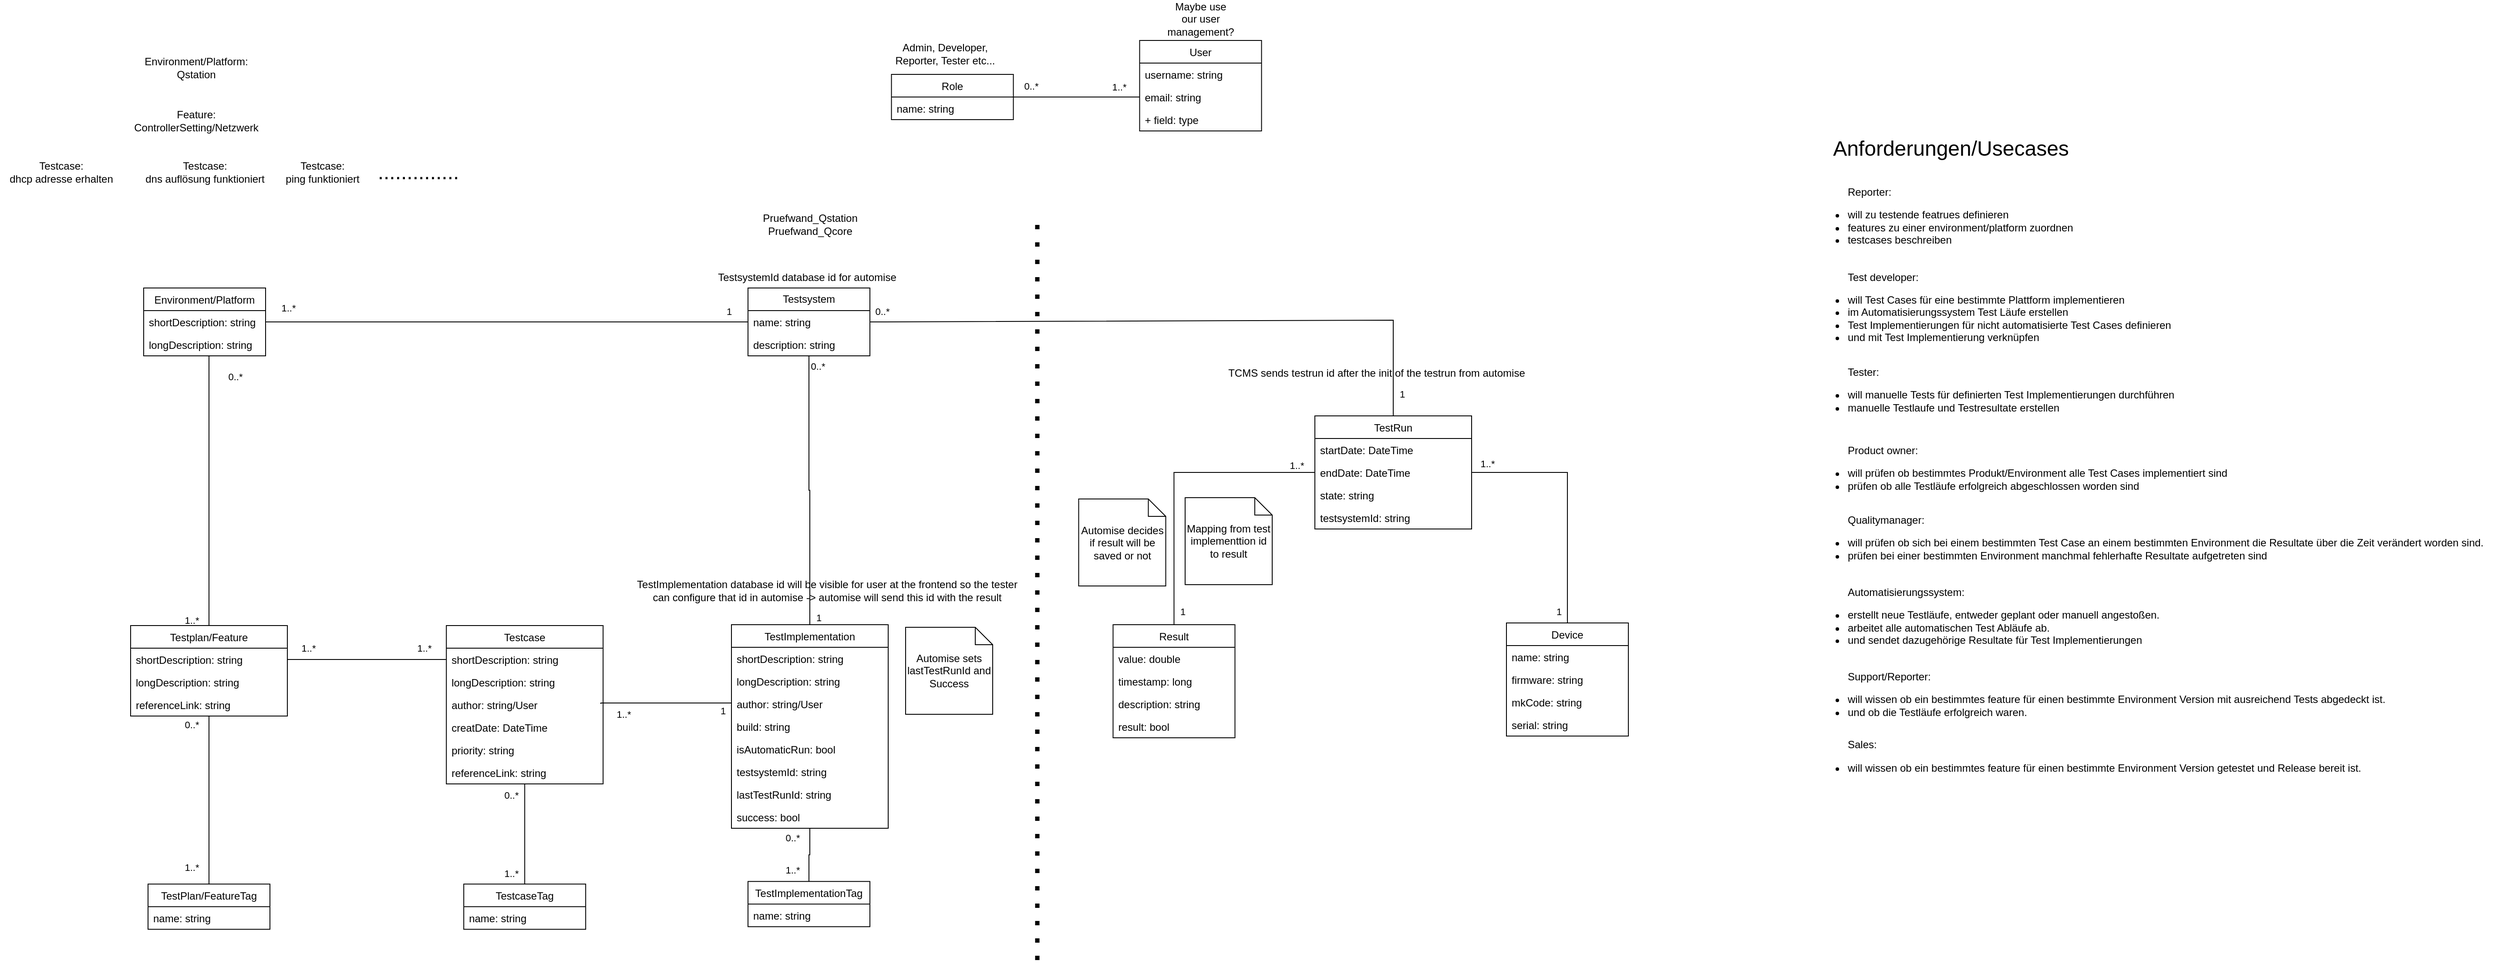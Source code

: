 <mxfile version="21.2.1" type="device">
  <diagram name="Page-1" id="80xlIoIL_Tgqml4ueEH9">
    <mxGraphModel dx="2993" dy="2357" grid="1" gridSize="10" guides="1" tooltips="1" connect="1" arrows="1" fold="1" page="1" pageScale="1" pageWidth="827" pageHeight="1169" math="0" shadow="0">
      <root>
        <mxCell id="0" />
        <mxCell id="1" parent="0" />
        <mxCell id="7zhEitKWnOMPBY1awrK7-49" style="edgeStyle=orthogonalEdgeStyle;rounded=0;orthogonalLoop=1;jettySize=auto;html=1;entryX=0.5;entryY=0;entryDx=0;entryDy=0;endArrow=none;endFill=0;" parent="1" source="hktTCCk2dDebHr9fmQuZ-1" target="hktTCCk2dDebHr9fmQuZ-5" edge="1">
          <mxGeometry relative="1" as="geometry">
            <Array as="points">
              <mxPoint x="70" y="240" />
            </Array>
          </mxGeometry>
        </mxCell>
        <mxCell id="7zhEitKWnOMPBY1awrK7-50" value="1..*" style="edgeLabel;html=1;align=center;verticalAlign=middle;resizable=0;points=[];" parent="7zhEitKWnOMPBY1awrK7-49" vertex="1" connectable="0">
          <mxGeometry x="0.731" y="-1" relative="1" as="geometry">
            <mxPoint x="-19" y="35" as="offset" />
          </mxGeometry>
        </mxCell>
        <mxCell id="7zhEitKWnOMPBY1awrK7-51" value="0..*" style="edgeLabel;html=1;align=center;verticalAlign=middle;resizable=0;points=[];" parent="7zhEitKWnOMPBY1awrK7-49" vertex="1" connectable="0">
          <mxGeometry x="-0.769" relative="1" as="geometry">
            <mxPoint x="30" y="-12" as="offset" />
          </mxGeometry>
        </mxCell>
        <mxCell id="Ep67FyL13l04OU5eBn9L-26" style="edgeStyle=orthogonalEdgeStyle;rounded=0;orthogonalLoop=1;jettySize=auto;html=1;entryX=0;entryY=0.5;entryDx=0;entryDy=0;endArrow=none;endFill=0;" parent="1" source="hktTCCk2dDebHr9fmQuZ-1" target="Pm2yHPC7wLH_92ZBqZMf-32" edge="1">
          <mxGeometry relative="1" as="geometry">
            <Array as="points" />
            <mxPoint x="230" y="76" as="sourcePoint" />
          </mxGeometry>
        </mxCell>
        <mxCell id="Ep67FyL13l04OU5eBn9L-43" value="1..*" style="edgeLabel;html=1;align=center;verticalAlign=middle;resizable=0;points=[];" parent="Ep67FyL13l04OU5eBn9L-26" vertex="1" connectable="0">
          <mxGeometry x="-0.966" y="-1" relative="1" as="geometry">
            <mxPoint x="16" y="-17" as="offset" />
          </mxGeometry>
        </mxCell>
        <mxCell id="Ep67FyL13l04OU5eBn9L-44" value="1" style="edgeLabel;html=1;align=center;verticalAlign=middle;resizable=0;points=[];" parent="Ep67FyL13l04OU5eBn9L-26" vertex="1" connectable="0">
          <mxGeometry x="0.959" y="1" relative="1" as="geometry">
            <mxPoint x="-11" y="-11" as="offset" />
          </mxGeometry>
        </mxCell>
        <mxCell id="hktTCCk2dDebHr9fmQuZ-1" value="Environment/Platform" style="swimlane;fontStyle=0;childLayout=stackLayout;horizontal=1;startSize=26;fillColor=none;horizontalStack=0;resizeParent=1;resizeParentMax=0;resizeLast=0;collapsible=1;marginBottom=0;" parent="1" vertex="1">
          <mxGeometry x="-5" y="43" width="140" height="78" as="geometry" />
        </mxCell>
        <mxCell id="hktTCCk2dDebHr9fmQuZ-3" value="shortDescription: string" style="text;strokeColor=none;fillColor=none;align=left;verticalAlign=top;spacingLeft=4;spacingRight=4;overflow=hidden;rotatable=0;points=[[0,0.5],[1,0.5]];portConstraint=eastwest;" parent="hktTCCk2dDebHr9fmQuZ-1" vertex="1">
          <mxGeometry y="26" width="140" height="26" as="geometry" />
        </mxCell>
        <mxCell id="hktTCCk2dDebHr9fmQuZ-51" value="longDescription: string" style="text;strokeColor=none;fillColor=none;align=left;verticalAlign=top;spacingLeft=4;spacingRight=4;overflow=hidden;rotatable=0;points=[[0,0.5],[1,0.5]];portConstraint=eastwest;" parent="hktTCCk2dDebHr9fmQuZ-1" vertex="1">
          <mxGeometry y="52" width="140" height="26" as="geometry" />
        </mxCell>
        <mxCell id="7zhEitKWnOMPBY1awrK7-36" style="edgeStyle=orthogonalEdgeStyle;rounded=0;orthogonalLoop=1;jettySize=auto;html=1;entryX=0.5;entryY=0;entryDx=0;entryDy=0;endArrow=none;endFill=0;" parent="1" source="hktTCCk2dDebHr9fmQuZ-5" target="7zhEitKWnOMPBY1awrK7-45" edge="1">
          <mxGeometry relative="1" as="geometry">
            <mxPoint x="350" y="803" as="targetPoint" />
            <Array as="points">
              <mxPoint x="70" y="720" />
              <mxPoint x="70" y="720" />
            </Array>
          </mxGeometry>
        </mxCell>
        <mxCell id="7zhEitKWnOMPBY1awrK7-39" value="0..*" style="edgeLabel;html=1;align=center;verticalAlign=middle;resizable=0;points=[];" parent="7zhEitKWnOMPBY1awrK7-36" vertex="1" connectable="0">
          <mxGeometry x="-0.906" y="3" relative="1" as="geometry">
            <mxPoint x="-23" y="1" as="offset" />
          </mxGeometry>
        </mxCell>
        <mxCell id="7zhEitKWnOMPBY1awrK7-42" value="1..*" style="edgeLabel;html=1;align=center;verticalAlign=middle;resizable=0;points=[];" parent="7zhEitKWnOMPBY1awrK7-36" vertex="1" connectable="0">
          <mxGeometry x="0.892" y="-2" relative="1" as="geometry">
            <mxPoint x="-18" y="-9" as="offset" />
          </mxGeometry>
        </mxCell>
        <mxCell id="hktTCCk2dDebHr9fmQuZ-5" value="Testplan/Feature" style="swimlane;fontStyle=0;childLayout=stackLayout;horizontal=1;startSize=26;fillColor=none;horizontalStack=0;resizeParent=1;resizeParentMax=0;resizeLast=0;collapsible=1;marginBottom=0;" parent="1" vertex="1">
          <mxGeometry x="-20" y="431" width="180" height="104" as="geometry" />
        </mxCell>
        <mxCell id="hktTCCk2dDebHr9fmQuZ-7" value="shortDescription: string" style="text;strokeColor=none;fillColor=none;align=left;verticalAlign=top;spacingLeft=4;spacingRight=4;overflow=hidden;rotatable=0;points=[[0,0.5],[1,0.5]];portConstraint=eastwest;" parent="hktTCCk2dDebHr9fmQuZ-5" vertex="1">
          <mxGeometry y="26" width="180" height="26" as="geometry" />
        </mxCell>
        <mxCell id="hktTCCk2dDebHr9fmQuZ-8" value="longDescription: string" style="text;strokeColor=none;fillColor=none;align=left;verticalAlign=top;spacingLeft=4;spacingRight=4;overflow=hidden;rotatable=0;points=[[0,0.5],[1,0.5]];portConstraint=eastwest;" parent="hktTCCk2dDebHr9fmQuZ-5" vertex="1">
          <mxGeometry y="52" width="180" height="26" as="geometry" />
        </mxCell>
        <mxCell id="kd0ojpbWD5Cb26-H-TES-4" value="referenceLink: string" style="text;strokeColor=none;fillColor=none;align=left;verticalAlign=top;spacingLeft=4;spacingRight=4;overflow=hidden;rotatable=0;points=[[0,0.5],[1,0.5]];portConstraint=eastwest;" parent="hktTCCk2dDebHr9fmQuZ-5" vertex="1">
          <mxGeometry y="78" width="180" height="26" as="geometry" />
        </mxCell>
        <mxCell id="7zhEitKWnOMPBY1awrK7-37" style="edgeStyle=orthogonalEdgeStyle;rounded=0;orthogonalLoop=1;jettySize=auto;html=1;exitX=0.5;exitY=1;exitDx=0;exitDy=0;entryX=0.5;entryY=0;entryDx=0;entryDy=0;endArrow=none;endFill=0;" parent="1" source="hktTCCk2dDebHr9fmQuZ-11" target="hktTCCk2dDebHr9fmQuZ-44" edge="1">
          <mxGeometry relative="1" as="geometry" />
        </mxCell>
        <mxCell id="7zhEitKWnOMPBY1awrK7-40" value="0..*" style="edgeLabel;html=1;align=center;verticalAlign=middle;resizable=0;points=[];" parent="7zhEitKWnOMPBY1awrK7-37" vertex="1" connectable="0">
          <mxGeometry x="-0.785" y="-1" relative="1" as="geometry">
            <mxPoint x="-15" as="offset" />
          </mxGeometry>
        </mxCell>
        <mxCell id="7zhEitKWnOMPBY1awrK7-43" value="1..*" style="edgeLabel;html=1;align=center;verticalAlign=middle;resizable=0;points=[];" parent="7zhEitKWnOMPBY1awrK7-37" vertex="1" connectable="0">
          <mxGeometry x="0.629" relative="1" as="geometry">
            <mxPoint x="-16" y="9" as="offset" />
          </mxGeometry>
        </mxCell>
        <mxCell id="hktTCCk2dDebHr9fmQuZ-11" value="Testcase" style="swimlane;fontStyle=0;childLayout=stackLayout;horizontal=1;startSize=26;fillColor=none;horizontalStack=0;resizeParent=1;resizeParentMax=0;resizeLast=0;collapsible=1;marginBottom=0;" parent="1" vertex="1">
          <mxGeometry x="342.59" y="431" width="180" height="182" as="geometry" />
        </mxCell>
        <mxCell id="hktTCCk2dDebHr9fmQuZ-13" value="shortDescription: string" style="text;strokeColor=none;fillColor=none;align=left;verticalAlign=top;spacingLeft=4;spacingRight=4;overflow=hidden;rotatable=0;points=[[0,0.5],[1,0.5]];portConstraint=eastwest;" parent="hktTCCk2dDebHr9fmQuZ-11" vertex="1">
          <mxGeometry y="26" width="180" height="26" as="geometry" />
        </mxCell>
        <mxCell id="hktTCCk2dDebHr9fmQuZ-14" value="longDescription: string" style="text;strokeColor=none;fillColor=none;align=left;verticalAlign=top;spacingLeft=4;spacingRight=4;overflow=hidden;rotatable=0;points=[[0,0.5],[1,0.5]];portConstraint=eastwest;" parent="hktTCCk2dDebHr9fmQuZ-11" vertex="1">
          <mxGeometry y="52" width="180" height="26" as="geometry" />
        </mxCell>
        <mxCell id="hktTCCk2dDebHr9fmQuZ-15" value="author: string/User" style="text;strokeColor=none;fillColor=none;align=left;verticalAlign=top;spacingLeft=4;spacingRight=4;overflow=hidden;rotatable=0;points=[[0,0.5],[1,0.5]];portConstraint=eastwest;" parent="hktTCCk2dDebHr9fmQuZ-11" vertex="1">
          <mxGeometry y="78" width="180" height="26" as="geometry" />
        </mxCell>
        <mxCell id="hktTCCk2dDebHr9fmQuZ-23" value="creatDate: DateTime" style="text;strokeColor=none;fillColor=none;align=left;verticalAlign=top;spacingLeft=4;spacingRight=4;overflow=hidden;rotatable=0;points=[[0,0.5],[1,0.5]];portConstraint=eastwest;" parent="hktTCCk2dDebHr9fmQuZ-11" vertex="1">
          <mxGeometry y="104" width="180" height="26" as="geometry" />
        </mxCell>
        <mxCell id="hktTCCk2dDebHr9fmQuZ-48" value="priority: string" style="text;strokeColor=none;fillColor=none;align=left;verticalAlign=top;spacingLeft=4;spacingRight=4;overflow=hidden;rotatable=0;points=[[0,0.5],[1,0.5]];portConstraint=eastwest;" parent="hktTCCk2dDebHr9fmQuZ-11" vertex="1">
          <mxGeometry y="130" width="180" height="26" as="geometry" />
        </mxCell>
        <mxCell id="7zhEitKWnOMPBY1awrK7-33" value="referenceLink: string" style="text;strokeColor=none;fillColor=none;align=left;verticalAlign=top;spacingLeft=4;spacingRight=4;overflow=hidden;rotatable=0;points=[[0,0.5],[1,0.5]];portConstraint=eastwest;" parent="hktTCCk2dDebHr9fmQuZ-11" vertex="1">
          <mxGeometry y="156" width="180" height="26" as="geometry" />
        </mxCell>
        <mxCell id="hktTCCk2dDebHr9fmQuZ-16" style="edgeStyle=orthogonalEdgeStyle;rounded=0;orthogonalLoop=1;jettySize=auto;html=1;exitX=1;exitY=0.5;exitDx=0;exitDy=0;entryX=0;entryY=0.5;entryDx=0;entryDy=0;endArrow=none;endFill=0;" parent="1" source="hktTCCk2dDebHr9fmQuZ-7" target="hktTCCk2dDebHr9fmQuZ-13" edge="1">
          <mxGeometry relative="1" as="geometry" />
        </mxCell>
        <mxCell id="hktTCCk2dDebHr9fmQuZ-25" value="1..*" style="edgeLabel;html=1;align=center;verticalAlign=middle;resizable=0;points=[];" parent="hktTCCk2dDebHr9fmQuZ-16" vertex="1" connectable="0">
          <mxGeometry x="-0.735" y="1" relative="1" as="geometry">
            <mxPoint y="-12" as="offset" />
          </mxGeometry>
        </mxCell>
        <mxCell id="hktTCCk2dDebHr9fmQuZ-26" value="1..*" style="edgeLabel;html=1;align=center;verticalAlign=middle;resizable=0;points=[];" parent="hktTCCk2dDebHr9fmQuZ-16" vertex="1" connectable="0">
          <mxGeometry x="0.722" y="1" relative="1" as="geometry">
            <mxPoint y="-12" as="offset" />
          </mxGeometry>
        </mxCell>
        <mxCell id="Ep67FyL13l04OU5eBn9L-8" style="edgeStyle=orthogonalEdgeStyle;rounded=0;orthogonalLoop=1;jettySize=auto;html=1;entryX=0.5;entryY=0;entryDx=0;entryDy=0;endArrow=none;endFill=0;" parent="1" source="hktTCCk2dDebHr9fmQuZ-17" target="7zhEitKWnOMPBY1awrK7-47" edge="1">
          <mxGeometry relative="1" as="geometry" />
        </mxCell>
        <mxCell id="Ep67FyL13l04OU5eBn9L-9" value="0..*" style="edgeLabel;html=1;align=center;verticalAlign=middle;resizable=0;points=[];" parent="Ep67FyL13l04OU5eBn9L-8" vertex="1" connectable="0">
          <mxGeometry x="-0.855" relative="1" as="geometry">
            <mxPoint x="-20" y="6" as="offset" />
          </mxGeometry>
        </mxCell>
        <mxCell id="Ep67FyL13l04OU5eBn9L-10" value="1..*" style="edgeLabel;html=1;align=center;verticalAlign=middle;resizable=0;points=[];" parent="Ep67FyL13l04OU5eBn9L-8" vertex="1" connectable="0">
          <mxGeometry x="0.89" relative="1" as="geometry">
            <mxPoint x="-19" y="-10" as="offset" />
          </mxGeometry>
        </mxCell>
        <mxCell id="hktTCCk2dDebHr9fmQuZ-17" value="TestImplementation" style="swimlane;fontStyle=0;childLayout=stackLayout;horizontal=1;startSize=26;fillColor=none;horizontalStack=0;resizeParent=1;resizeParentMax=0;resizeLast=0;collapsible=1;marginBottom=0;" parent="1" vertex="1">
          <mxGeometry x="670" y="430" width="180" height="234" as="geometry" />
        </mxCell>
        <mxCell id="hktTCCk2dDebHr9fmQuZ-19" value="shortDescription: string" style="text;strokeColor=none;fillColor=none;align=left;verticalAlign=top;spacingLeft=4;spacingRight=4;overflow=hidden;rotatable=0;points=[[0,0.5],[1,0.5]];portConstraint=eastwest;" parent="hktTCCk2dDebHr9fmQuZ-17" vertex="1">
          <mxGeometry y="26" width="180" height="26" as="geometry" />
        </mxCell>
        <mxCell id="hktTCCk2dDebHr9fmQuZ-20" value="longDescription: string" style="text;strokeColor=none;fillColor=none;align=left;verticalAlign=top;spacingLeft=4;spacingRight=4;overflow=hidden;rotatable=0;points=[[0,0.5],[1,0.5]];portConstraint=eastwest;" parent="hktTCCk2dDebHr9fmQuZ-17" vertex="1">
          <mxGeometry y="52" width="180" height="26" as="geometry" />
        </mxCell>
        <mxCell id="kd0ojpbWD5Cb26-H-TES-3" value="author: string/User" style="text;strokeColor=none;fillColor=none;align=left;verticalAlign=top;spacingLeft=4;spacingRight=4;overflow=hidden;rotatable=0;points=[[0,0.5],[1,0.5]];portConstraint=eastwest;" parent="hktTCCk2dDebHr9fmQuZ-17" vertex="1">
          <mxGeometry y="78" width="180" height="26" as="geometry" />
        </mxCell>
        <mxCell id="7zhEitKWnOMPBY1awrK7-35" value="build: string" style="text;strokeColor=none;fillColor=none;align=left;verticalAlign=top;spacingLeft=4;spacingRight=4;overflow=hidden;rotatable=0;points=[[0,0.5],[1,0.5]];portConstraint=eastwest;" parent="hktTCCk2dDebHr9fmQuZ-17" vertex="1">
          <mxGeometry y="104" width="180" height="26" as="geometry" />
        </mxCell>
        <mxCell id="7zhEitKWnOMPBY1awrK7-24" value="isAutomaticRun: bool" style="text;strokeColor=none;fillColor=none;align=left;verticalAlign=top;spacingLeft=4;spacingRight=4;overflow=hidden;rotatable=0;points=[[0,0.5],[1,0.5]];portConstraint=eastwest;" parent="hktTCCk2dDebHr9fmQuZ-17" vertex="1">
          <mxGeometry y="130" width="180" height="26" as="geometry" />
        </mxCell>
        <mxCell id="Pm2yHPC7wLH_92ZBqZMf-46" value="testsystemId: string" style="text;strokeColor=none;fillColor=none;align=left;verticalAlign=top;spacingLeft=4;spacingRight=4;overflow=hidden;rotatable=0;points=[[0,0.5],[1,0.5]];portConstraint=eastwest;" parent="hktTCCk2dDebHr9fmQuZ-17" vertex="1">
          <mxGeometry y="156" width="180" height="26" as="geometry" />
        </mxCell>
        <mxCell id="Pm2yHPC7wLH_92ZBqZMf-20" value="lastTestRunId: string" style="text;strokeColor=none;fillColor=none;align=left;verticalAlign=top;spacingLeft=4;spacingRight=4;overflow=hidden;rotatable=0;points=[[0,0.5],[1,0.5]];portConstraint=eastwest;" parent="hktTCCk2dDebHr9fmQuZ-17" vertex="1">
          <mxGeometry y="182" width="180" height="26" as="geometry" />
        </mxCell>
        <mxCell id="Pm2yHPC7wLH_92ZBqZMf-21" value="success: bool" style="text;strokeColor=none;fillColor=none;align=left;verticalAlign=top;spacingLeft=4;spacingRight=4;overflow=hidden;rotatable=0;points=[[0,0.5],[1,0.5]];portConstraint=eastwest;" parent="hktTCCk2dDebHr9fmQuZ-17" vertex="1">
          <mxGeometry y="208" width="180" height="26" as="geometry" />
        </mxCell>
        <mxCell id="hktTCCk2dDebHr9fmQuZ-24" style="edgeStyle=orthogonalEdgeStyle;rounded=0;orthogonalLoop=1;jettySize=auto;html=1;entryX=0;entryY=0.5;entryDx=0;entryDy=0;endArrow=none;endFill=0;" parent="1" target="hktTCCk2dDebHr9fmQuZ-20" edge="1">
          <mxGeometry relative="1" as="geometry">
            <mxPoint x="520" y="521" as="sourcePoint" />
            <mxPoint x="370" y="505" as="targetPoint" />
            <Array as="points">
              <mxPoint x="520" y="520" />
              <mxPoint x="670" y="520" />
            </Array>
          </mxGeometry>
        </mxCell>
        <mxCell id="hktTCCk2dDebHr9fmQuZ-68" value="1..*" style="edgeLabel;html=1;align=center;verticalAlign=middle;resizable=0;points=[];" parent="hktTCCk2dDebHr9fmQuZ-24" vertex="1" connectable="0">
          <mxGeometry x="-0.723" y="2" relative="1" as="geometry">
            <mxPoint x="2" y="15" as="offset" />
          </mxGeometry>
        </mxCell>
        <mxCell id="hktTCCk2dDebHr9fmQuZ-69" value="1" style="edgeLabel;html=1;align=center;verticalAlign=middle;resizable=0;points=[];" parent="hktTCCk2dDebHr9fmQuZ-24" vertex="1" connectable="0">
          <mxGeometry x="0.753" y="2" relative="1" as="geometry">
            <mxPoint x="-8" y="12" as="offset" />
          </mxGeometry>
        </mxCell>
        <mxCell id="hktTCCk2dDebHr9fmQuZ-44" value="TestcaseTag" style="swimlane;fontStyle=0;childLayout=stackLayout;horizontal=1;startSize=26;fillColor=none;horizontalStack=0;resizeParent=1;resizeParentMax=0;resizeLast=0;collapsible=1;marginBottom=0;" parent="1" vertex="1">
          <mxGeometry x="362.59" y="728.14" width="140" height="52" as="geometry" />
        </mxCell>
        <mxCell id="hktTCCk2dDebHr9fmQuZ-45" value="name: string" style="text;strokeColor=none;fillColor=none;align=left;verticalAlign=top;spacingLeft=4;spacingRight=4;overflow=hidden;rotatable=0;points=[[0,0.5],[1,0.5]];portConstraint=eastwest;" parent="hktTCCk2dDebHr9fmQuZ-44" vertex="1">
          <mxGeometry y="26" width="140" height="26" as="geometry" />
        </mxCell>
        <mxCell id="hktTCCk2dDebHr9fmQuZ-58" value="User" style="swimlane;fontStyle=0;childLayout=stackLayout;horizontal=1;startSize=26;fillColor=none;horizontalStack=0;resizeParent=1;resizeParentMax=0;resizeLast=0;collapsible=1;marginBottom=0;" parent="1" vertex="1">
          <mxGeometry x="1138.75" y="-241.5" width="140" height="104" as="geometry" />
        </mxCell>
        <mxCell id="hktTCCk2dDebHr9fmQuZ-59" value="username: string" style="text;strokeColor=none;fillColor=none;align=left;verticalAlign=top;spacingLeft=4;spacingRight=4;overflow=hidden;rotatable=0;points=[[0,0.5],[1,0.5]];portConstraint=eastwest;" parent="hktTCCk2dDebHr9fmQuZ-58" vertex="1">
          <mxGeometry y="26" width="140" height="26" as="geometry" />
        </mxCell>
        <mxCell id="hktTCCk2dDebHr9fmQuZ-60" value="email: string" style="text;strokeColor=none;fillColor=none;align=left;verticalAlign=top;spacingLeft=4;spacingRight=4;overflow=hidden;rotatable=0;points=[[0,0.5],[1,0.5]];portConstraint=eastwest;" parent="hktTCCk2dDebHr9fmQuZ-58" vertex="1">
          <mxGeometry y="52" width="140" height="26" as="geometry" />
        </mxCell>
        <mxCell id="hktTCCk2dDebHr9fmQuZ-61" value="+ field: type" style="text;strokeColor=none;fillColor=none;align=left;verticalAlign=top;spacingLeft=4;spacingRight=4;overflow=hidden;rotatable=0;points=[[0,0.5],[1,0.5]];portConstraint=eastwest;" parent="hktTCCk2dDebHr9fmQuZ-58" vertex="1">
          <mxGeometry y="78" width="140" height="26" as="geometry" />
        </mxCell>
        <mxCell id="7zhEitKWnOMPBY1awrK7-1" value="Maybe use our user management?" style="text;html=1;strokeColor=none;fillColor=none;align=center;verticalAlign=middle;whiteSpace=wrap;rounded=0;" parent="1" vertex="1">
          <mxGeometry x="1178.75" y="-281.5" width="60" height="30" as="geometry" />
        </mxCell>
        <mxCell id="7zhEitKWnOMPBY1awrK7-23" value="TestImplementation database id will be visible for user at the frontend so the tester can configure that id in automise -&amp;gt; automise will send this id with the result" style="text;html=1;strokeColor=none;fillColor=none;align=center;verticalAlign=middle;whiteSpace=wrap;rounded=0;" parent="1" vertex="1">
          <mxGeometry x="560" y="375.5" width="440" height="30" as="geometry" />
        </mxCell>
        <mxCell id="7zhEitKWnOMPBY1awrK7-45" value="TestPlan/FeatureTag" style="swimlane;fontStyle=0;childLayout=stackLayout;horizontal=1;startSize=26;fillColor=none;horizontalStack=0;resizeParent=1;resizeParentMax=0;resizeLast=0;collapsible=1;marginBottom=0;" parent="1" vertex="1">
          <mxGeometry y="728.14" width="140" height="52" as="geometry" />
        </mxCell>
        <mxCell id="7zhEitKWnOMPBY1awrK7-46" value="name: string" style="text;strokeColor=none;fillColor=none;align=left;verticalAlign=top;spacingLeft=4;spacingRight=4;overflow=hidden;rotatable=0;points=[[0,0.5],[1,0.5]];portConstraint=eastwest;" parent="7zhEitKWnOMPBY1awrK7-45" vertex="1">
          <mxGeometry y="26" width="140" height="26" as="geometry" />
        </mxCell>
        <mxCell id="7zhEitKWnOMPBY1awrK7-47" value="TestImplementationTag" style="swimlane;fontStyle=0;childLayout=stackLayout;horizontal=1;startSize=26;fillColor=none;horizontalStack=0;resizeParent=1;resizeParentMax=0;resizeLast=0;collapsible=1;marginBottom=0;" parent="1" vertex="1">
          <mxGeometry x="689" y="725.14" width="140" height="52" as="geometry" />
        </mxCell>
        <mxCell id="7zhEitKWnOMPBY1awrK7-48" value="name: string" style="text;strokeColor=none;fillColor=none;align=left;verticalAlign=top;spacingLeft=4;spacingRight=4;overflow=hidden;rotatable=0;points=[[0,0.5],[1,0.5]];portConstraint=eastwest;" parent="7zhEitKWnOMPBY1awrK7-47" vertex="1">
          <mxGeometry y="26" width="140" height="26" as="geometry" />
        </mxCell>
        <mxCell id="kd0ojpbWD5Cb26-H-TES-25" style="edgeStyle=orthogonalEdgeStyle;rounded=0;orthogonalLoop=1;jettySize=auto;html=1;entryX=0;entryY=0.5;entryDx=0;entryDy=0;endArrow=none;endFill=0;" parent="1" source="kd0ojpbWD5Cb26-H-TES-21" target="hktTCCk2dDebHr9fmQuZ-60" edge="1">
          <mxGeometry relative="1" as="geometry" />
        </mxCell>
        <mxCell id="kd0ojpbWD5Cb26-H-TES-26" value="0..*" style="edgeLabel;html=1;align=center;verticalAlign=middle;resizable=0;points=[];" parent="kd0ojpbWD5Cb26-H-TES-25" vertex="1" connectable="0">
          <mxGeometry x="-0.738" y="3" relative="1" as="geometry">
            <mxPoint x="1" y="-10" as="offset" />
          </mxGeometry>
        </mxCell>
        <mxCell id="kd0ojpbWD5Cb26-H-TES-27" value="1..*" style="edgeLabel;html=1;align=center;verticalAlign=middle;resizable=0;points=[];" parent="kd0ojpbWD5Cb26-H-TES-25" vertex="1" connectable="0">
          <mxGeometry x="0.669" y="1" relative="1" as="geometry">
            <mxPoint y="-11" as="offset" />
          </mxGeometry>
        </mxCell>
        <mxCell id="kd0ojpbWD5Cb26-H-TES-21" value="Role" style="swimlane;fontStyle=0;childLayout=stackLayout;horizontal=1;startSize=26;fillColor=none;horizontalStack=0;resizeParent=1;resizeParentMax=0;resizeLast=0;collapsible=1;marginBottom=0;" parent="1" vertex="1">
          <mxGeometry x="853.75" y="-202.5" width="140" height="52" as="geometry" />
        </mxCell>
        <mxCell id="kd0ojpbWD5Cb26-H-TES-22" value="name: string" style="text;strokeColor=none;fillColor=none;align=left;verticalAlign=top;spacingLeft=4;spacingRight=4;overflow=hidden;rotatable=0;points=[[0,0.5],[1,0.5]];portConstraint=eastwest;" parent="kd0ojpbWD5Cb26-H-TES-21" vertex="1">
          <mxGeometry y="26" width="140" height="26" as="geometry" />
        </mxCell>
        <mxCell id="kd0ojpbWD5Cb26-H-TES-29" value="Admin, Developer, Reporter, Tester etc..." style="text;html=1;strokeColor=none;fillColor=none;align=center;verticalAlign=middle;whiteSpace=wrap;rounded=0;" parent="1" vertex="1">
          <mxGeometry x="840" y="-241.5" width="151.25" height="30" as="geometry" />
        </mxCell>
        <mxCell id="Ep67FyL13l04OU5eBn9L-1" style="edgeStyle=orthogonalEdgeStyle;rounded=0;orthogonalLoop=1;jettySize=auto;html=1;endArrow=none;endFill=0;" parent="1" source="Pm2yHPC7wLH_92ZBqZMf-32" target="hktTCCk2dDebHr9fmQuZ-17" edge="1">
          <mxGeometry relative="1" as="geometry">
            <Array as="points" />
          </mxGeometry>
        </mxCell>
        <mxCell id="Ep67FyL13l04OU5eBn9L-4" value="1" style="edgeLabel;html=1;align=center;verticalAlign=middle;resizable=0;points=[];" parent="Ep67FyL13l04OU5eBn9L-1" vertex="1" connectable="0">
          <mxGeometry x="0.887" y="1" relative="1" as="geometry">
            <mxPoint x="9" y="9" as="offset" />
          </mxGeometry>
        </mxCell>
        <mxCell id="Ep67FyL13l04OU5eBn9L-5" value="0..*" style="edgeLabel;html=1;align=center;verticalAlign=middle;resizable=0;points=[];" parent="Ep67FyL13l04OU5eBn9L-1" vertex="1" connectable="0">
          <mxGeometry x="-0.911" y="1" relative="1" as="geometry">
            <mxPoint x="9" y="-2" as="offset" />
          </mxGeometry>
        </mxCell>
        <mxCell id="Ep67FyL13l04OU5eBn9L-33" style="edgeStyle=orthogonalEdgeStyle;rounded=0;orthogonalLoop=1;jettySize=auto;html=1;entryX=0.5;entryY=0;entryDx=0;entryDy=0;endArrow=none;endFill=0;" parent="1" source="Ep67FyL13l04OU5eBn9L-11" target="hktTCCk2dDebHr9fmQuZ-62" edge="1">
          <mxGeometry relative="1" as="geometry" />
        </mxCell>
        <mxCell id="Ep67FyL13l04OU5eBn9L-37" value="1..*" style="edgeLabel;html=1;align=center;verticalAlign=middle;resizable=0;points=[];" parent="Ep67FyL13l04OU5eBn9L-33" vertex="1" connectable="0">
          <mxGeometry x="-0.874" y="1" relative="1" as="geometry">
            <mxPoint y="-9" as="offset" />
          </mxGeometry>
        </mxCell>
        <mxCell id="Ep67FyL13l04OU5eBn9L-38" value="1" style="edgeLabel;html=1;align=center;verticalAlign=middle;resizable=0;points=[];" parent="Ep67FyL13l04OU5eBn9L-33" vertex="1" connectable="0">
          <mxGeometry x="0.908" y="1" relative="1" as="geometry">
            <mxPoint x="9" as="offset" />
          </mxGeometry>
        </mxCell>
        <mxCell id="Ep67FyL13l04OU5eBn9L-34" style="edgeStyle=orthogonalEdgeStyle;rounded=0;orthogonalLoop=1;jettySize=auto;html=1;entryX=0.5;entryY=0;entryDx=0;entryDy=0;endArrow=none;endFill=0;" parent="1" source="Ep67FyL13l04OU5eBn9L-11" target="hktTCCk2dDebHr9fmQuZ-37" edge="1">
          <mxGeometry relative="1" as="geometry" />
        </mxCell>
        <mxCell id="Ep67FyL13l04OU5eBn9L-35" value="1..*" style="edgeLabel;html=1;align=center;verticalAlign=middle;resizable=0;points=[];" parent="Ep67FyL13l04OU5eBn9L-34" vertex="1" connectable="0">
          <mxGeometry x="-0.872" relative="1" as="geometry">
            <mxPoint y="-10" as="offset" />
          </mxGeometry>
        </mxCell>
        <mxCell id="Ep67FyL13l04OU5eBn9L-36" value="1" style="edgeLabel;html=1;align=center;verticalAlign=middle;resizable=0;points=[];" parent="Ep67FyL13l04OU5eBn9L-34" vertex="1" connectable="0">
          <mxGeometry x="0.877" y="-1" relative="1" as="geometry">
            <mxPoint x="-9" y="4" as="offset" />
          </mxGeometry>
        </mxCell>
        <mxCell id="Ep67FyL13l04OU5eBn9L-11" value="TestRun" style="swimlane;fontStyle=0;childLayout=stackLayout;horizontal=1;startSize=26;fillColor=none;horizontalStack=0;resizeParent=1;resizeParentMax=0;resizeLast=0;collapsible=1;marginBottom=0;" parent="1" vertex="1">
          <mxGeometry x="1340" y="190" width="180" height="130" as="geometry" />
        </mxCell>
        <mxCell id="Ep67FyL13l04OU5eBn9L-12" value="startDate: DateTime" style="text;strokeColor=none;fillColor=none;align=left;verticalAlign=top;spacingLeft=4;spacingRight=4;overflow=hidden;rotatable=0;points=[[0,0.5],[1,0.5]];portConstraint=eastwest;" parent="Ep67FyL13l04OU5eBn9L-11" vertex="1">
          <mxGeometry y="26" width="180" height="26" as="geometry" />
        </mxCell>
        <mxCell id="Ep67FyL13l04OU5eBn9L-14" value="endDate: DateTime" style="text;strokeColor=none;fillColor=none;align=left;verticalAlign=top;spacingLeft=4;spacingRight=4;overflow=hidden;rotatable=0;points=[[0,0.5],[1,0.5]];portConstraint=eastwest;" parent="Ep67FyL13l04OU5eBn9L-11" vertex="1">
          <mxGeometry y="52" width="180" height="26" as="geometry" />
        </mxCell>
        <mxCell id="Ep67FyL13l04OU5eBn9L-24" value="state: string" style="text;strokeColor=none;fillColor=none;align=left;verticalAlign=top;spacingLeft=4;spacingRight=4;overflow=hidden;rotatable=0;points=[[0,0.5],[1,0.5]];portConstraint=eastwest;" parent="Ep67FyL13l04OU5eBn9L-11" vertex="1">
          <mxGeometry y="78" width="180" height="26" as="geometry" />
        </mxCell>
        <mxCell id="Pm2yHPC7wLH_92ZBqZMf-49" value="testsystemId: string" style="text;strokeColor=none;fillColor=none;align=left;verticalAlign=top;spacingLeft=4;spacingRight=4;overflow=hidden;rotatable=0;points=[[0,0.5],[1,0.5]];portConstraint=eastwest;" parent="Ep67FyL13l04OU5eBn9L-11" vertex="1">
          <mxGeometry y="104" width="180" height="26" as="geometry" />
        </mxCell>
        <mxCell id="hktTCCk2dDebHr9fmQuZ-37" value="Device" style="swimlane;fontStyle=0;childLayout=stackLayout;horizontal=1;startSize=26;fillColor=none;horizontalStack=0;resizeParent=1;resizeParentMax=0;resizeLast=0;collapsible=1;marginBottom=0;" parent="1" vertex="1">
          <mxGeometry x="1560" y="428" width="140" height="130" as="geometry">
            <mxRectangle x="45" y="115" width="80" height="30" as="alternateBounds" />
          </mxGeometry>
        </mxCell>
        <mxCell id="hktTCCk2dDebHr9fmQuZ-38" value="name: string" style="text;strokeColor=none;fillColor=none;align=left;verticalAlign=top;spacingLeft=4;spacingRight=4;overflow=hidden;rotatable=0;points=[[0,0.5],[1,0.5]];portConstraint=eastwest;" parent="hktTCCk2dDebHr9fmQuZ-37" vertex="1">
          <mxGeometry y="26" width="140" height="26" as="geometry" />
        </mxCell>
        <mxCell id="hktTCCk2dDebHr9fmQuZ-39" value="firmware: string" style="text;strokeColor=none;fillColor=none;align=left;verticalAlign=top;spacingLeft=4;spacingRight=4;overflow=hidden;rotatable=0;points=[[0,0.5],[1,0.5]];portConstraint=eastwest;" parent="hktTCCk2dDebHr9fmQuZ-37" vertex="1">
          <mxGeometry y="52" width="140" height="26" as="geometry" />
        </mxCell>
        <mxCell id="hktTCCk2dDebHr9fmQuZ-40" value="mkCode: string" style="text;strokeColor=none;fillColor=none;align=left;verticalAlign=top;spacingLeft=4;spacingRight=4;overflow=hidden;rotatable=0;points=[[0,0.5],[1,0.5]];portConstraint=eastwest;" parent="hktTCCk2dDebHr9fmQuZ-37" vertex="1">
          <mxGeometry y="78" width="140" height="26" as="geometry" />
        </mxCell>
        <mxCell id="hktTCCk2dDebHr9fmQuZ-41" value="serial: string" style="text;strokeColor=none;fillColor=none;align=left;verticalAlign=top;spacingLeft=4;spacingRight=4;overflow=hidden;rotatable=0;points=[[0,0.5],[1,0.5]];portConstraint=eastwest;" parent="hktTCCk2dDebHr9fmQuZ-37" vertex="1">
          <mxGeometry y="104" width="140" height="26" as="geometry" />
        </mxCell>
        <mxCell id="hktTCCk2dDebHr9fmQuZ-62" value="Result" style="swimlane;fontStyle=0;childLayout=stackLayout;horizontal=1;startSize=26;fillColor=none;horizontalStack=0;resizeParent=1;resizeParentMax=0;resizeLast=0;collapsible=1;marginBottom=0;" parent="1" vertex="1">
          <mxGeometry x="1108.24" y="430.0" width="140" height="130" as="geometry">
            <mxRectangle x="210" y="128" width="70" height="30" as="alternateBounds" />
          </mxGeometry>
        </mxCell>
        <mxCell id="hktTCCk2dDebHr9fmQuZ-64" value="value: double" style="text;strokeColor=none;fillColor=none;align=left;verticalAlign=top;spacingLeft=4;spacingRight=4;overflow=hidden;rotatable=0;points=[[0,0.5],[1,0.5]];portConstraint=eastwest;" parent="hktTCCk2dDebHr9fmQuZ-62" vertex="1">
          <mxGeometry y="26" width="140" height="26" as="geometry" />
        </mxCell>
        <mxCell id="hktTCCk2dDebHr9fmQuZ-65" value="timestamp: long" style="text;strokeColor=none;fillColor=none;align=left;verticalAlign=top;spacingLeft=4;spacingRight=4;overflow=hidden;rotatable=0;points=[[0,0.5],[1,0.5]];portConstraint=eastwest;" parent="hktTCCk2dDebHr9fmQuZ-62" vertex="1">
          <mxGeometry y="52" width="140" height="26" as="geometry" />
        </mxCell>
        <mxCell id="sDODJVe5ND9CC_0_YRef-5" value="description: string" style="text;strokeColor=none;fillColor=none;align=left;verticalAlign=top;spacingLeft=4;spacingRight=4;overflow=hidden;rotatable=0;points=[[0,0.5],[1,0.5]];portConstraint=eastwest;" parent="hktTCCk2dDebHr9fmQuZ-62" vertex="1">
          <mxGeometry y="78" width="140" height="26" as="geometry" />
        </mxCell>
        <mxCell id="7zhEitKWnOMPBY1awrK7-22" value="result: bool" style="text;strokeColor=none;fillColor=none;align=left;verticalAlign=top;spacingLeft=4;spacingRight=4;overflow=hidden;rotatable=0;points=[[0,0.5],[1,0.5]];portConstraint=eastwest;" parent="hktTCCk2dDebHr9fmQuZ-62" vertex="1">
          <mxGeometry y="104" width="140" height="26" as="geometry" />
        </mxCell>
        <mxCell id="Ep67FyL13l04OU5eBn9L-45" value="&lt;blockquote style=&quot;margin: 0 0 0 40px; border: none; padding: 0px;&quot;&gt;&lt;span style=&quot;background-color: initial;&quot;&gt;Reporter:&lt;/span&gt;&lt;/blockquote&gt;&lt;ul&gt;&lt;li&gt;&lt;span style=&quot;background-color: initial;&quot;&gt;will zu testende featrues definieren&lt;/span&gt;&lt;/li&gt;&lt;li&gt;&lt;span style=&quot;background-color: initial;&quot;&gt;features zu einer environment/platform zuordnen&lt;/span&gt;&lt;/li&gt;&lt;li&gt;&lt;span style=&quot;background-color: initial;&quot;&gt;testcases beschreiben&lt;/span&gt;&lt;/li&gt;&lt;/ul&gt;" style="text;html=1;align=left;verticalAlign=middle;resizable=0;points=[];autosize=1;strokeColor=none;fillColor=none;" parent="1" vertex="1">
          <mxGeometry x="1910" y="-84.5" width="320" height="100" as="geometry" />
        </mxCell>
        <mxCell id="Ep67FyL13l04OU5eBn9L-47" value="&lt;blockquote style=&quot;margin: 0 0 0 40px; border: none; padding: 0px;&quot;&gt;&lt;span style=&quot;background-color: initial;&quot;&gt;Test developer:&lt;/span&gt;&lt;/blockquote&gt;&lt;ul&gt;&lt;li&gt;will Test Cases für eine bestimmte Plattform implementieren&lt;/li&gt;&lt;li&gt;&lt;span style=&quot;background-color: initial;&quot;&gt;im Automatisierungssystem Test&amp;nbsp;Läufe&amp;nbsp;erstellen&lt;/span&gt;&lt;/li&gt;&lt;li&gt;&lt;span style=&quot;background-color: initial;&quot;&gt;Test Implementierungen&amp;nbsp;für nicht automatisierte Test Cases&amp;nbsp;definieren&lt;/span&gt;&lt;/li&gt;&lt;li&gt;und mit Test Implementierung verknüpfen&lt;/li&gt;&lt;/ul&gt;" style="text;html=1;align=left;verticalAlign=middle;resizable=0;points=[];autosize=1;strokeColor=none;fillColor=none;" parent="1" vertex="1">
          <mxGeometry x="1910" y="15.5" width="430" height="110" as="geometry" />
        </mxCell>
        <mxCell id="Ep67FyL13l04OU5eBn9L-48" value="&lt;blockquote style=&quot;margin: 0 0 0 40px; border: none; padding: 0px;&quot;&gt;&lt;span style=&quot;background-color: initial;&quot;&gt;Tester:&lt;/span&gt;&lt;/blockquote&gt;&lt;ul&gt;&lt;li&gt;will manuelle Tests für definierten Test Implementierungen durchführen&lt;/li&gt;&lt;li&gt;manuelle Testlaufe und Testresultate erstellen&amp;nbsp;&lt;/li&gt;&lt;/ul&gt;" style="text;html=1;align=left;verticalAlign=middle;resizable=0;points=[];autosize=1;strokeColor=none;fillColor=none;" parent="1" vertex="1">
          <mxGeometry x="1910" y="125.5" width="440" height="80" as="geometry" />
        </mxCell>
        <mxCell id="Ep67FyL13l04OU5eBn9L-49" value="&lt;blockquote style=&quot;margin: 0 0 0 40px; border: none; padding: 0px;&quot;&gt;&lt;span style=&quot;background-color: initial;&quot;&gt;Product owner:&lt;/span&gt;&lt;/blockquote&gt;&lt;ul&gt;&lt;li&gt;will prüfen ob bestimmtes Produkt/Environment alle Test Cases implementiert sind&lt;/li&gt;&lt;li&gt;prüfen ob alle Testläufe erfolgreich abgeschlossen worden sind&lt;/li&gt;&lt;/ul&gt;" style="text;html=1;align=left;verticalAlign=middle;resizable=0;points=[];autosize=1;strokeColor=none;fillColor=none;" parent="1" vertex="1">
          <mxGeometry x="1910" y="215.5" width="500" height="80" as="geometry" />
        </mxCell>
        <mxCell id="Ep67FyL13l04OU5eBn9L-50" value="&lt;blockquote style=&quot;margin: 0 0 0 40px; border: none; padding: 0px;&quot;&gt;&lt;span style=&quot;background-color: initial;&quot;&gt;Qualitymanager:&lt;/span&gt;&lt;/blockquote&gt;&lt;ul&gt;&lt;li&gt;will prüfen ob sich bei einem bestimmten Test Case an einem bestimmten Environment die Resultate über die Zeit verändert worden sind.&lt;/li&gt;&lt;li&gt;prüfen bei einer bestimmten Environment manchmal fehlerhafte Resultate aufgetreten sind&lt;/li&gt;&lt;/ul&gt;" style="text;html=1;align=left;verticalAlign=middle;resizable=0;points=[];autosize=1;strokeColor=none;fillColor=none;" parent="1" vertex="1">
          <mxGeometry x="1910" y="295.5" width="790" height="80" as="geometry" />
        </mxCell>
        <mxCell id="Ep67FyL13l04OU5eBn9L-51" value="&lt;blockquote style=&quot;margin: 0 0 0 40px; border: none; padding: 0px;&quot;&gt;&lt;span style=&quot;background-color: initial;&quot;&gt;Automatisierungssystem:&lt;/span&gt;&lt;/blockquote&gt;&lt;ul&gt;&lt;li&gt;erstellt neue Testläufe, entweder geplant oder manuell angestoßen.&lt;/li&gt;&lt;li&gt;arbeitet alle automatischen Test Abläufe ab.&lt;/li&gt;&lt;li&gt;und sendet dazugehörige Resultate für Test Implementierungen&lt;/li&gt;&lt;/ul&gt;" style="text;html=1;align=left;verticalAlign=middle;resizable=0;points=[];autosize=1;strokeColor=none;fillColor=none;" parent="1" vertex="1">
          <mxGeometry x="1910" y="375.5" width="420" height="100" as="geometry" />
        </mxCell>
        <mxCell id="Ep67FyL13l04OU5eBn9L-52" value="&lt;blockquote style=&quot;margin: 0 0 0 40px; border: none; padding: 0px;&quot;&gt;&lt;span style=&quot;background-color: initial;&quot;&gt;Support/Reporter:&lt;/span&gt;&lt;/blockquote&gt;&lt;ul&gt;&lt;li&gt;will wissen ob ein bestimmtes feature für einen bestimmte Environment Version mit ausreichend Tests abgedeckt ist.&lt;/li&gt;&lt;li&gt;und ob die Testläufe erfolgreich waren.&lt;/li&gt;&lt;/ul&gt;" style="text;html=1;align=left;verticalAlign=middle;resizable=0;points=[];autosize=1;strokeColor=none;fillColor=none;" parent="1" vertex="1">
          <mxGeometry x="1910" y="475.5" width="680" height="80" as="geometry" />
        </mxCell>
        <mxCell id="Ep67FyL13l04OU5eBn9L-53" value="&lt;blockquote style=&quot;margin: 0 0 0 40px; border: none; padding: 0px;&quot;&gt;&lt;span style=&quot;background-color: initial;&quot;&gt;Sales:&lt;/span&gt;&lt;/blockquote&gt;&lt;ul&gt;&lt;li&gt;will wissen ob ein bestimmtes feature für einen bestimmte Environment Version getestet und Release bereit ist.&lt;/li&gt;&lt;/ul&gt;" style="text;html=1;align=left;verticalAlign=middle;resizable=0;points=[];autosize=1;strokeColor=none;fillColor=none;" parent="1" vertex="1">
          <mxGeometry x="1910" y="551.5" width="650" height="70" as="geometry" />
        </mxCell>
        <mxCell id="Ep67FyL13l04OU5eBn9L-54" value="&lt;font style=&quot;font-size: 24px;&quot;&gt;Anforderungen/Usecases&lt;/font&gt;" style="text;html=1;align=center;verticalAlign=middle;resizable=0;points=[];autosize=1;strokeColor=none;fillColor=none;" parent="1" vertex="1">
          <mxGeometry x="1925" y="-137.5" width="290" height="40" as="geometry" />
        </mxCell>
        <mxCell id="Pm2yHPC7wLH_92ZBqZMf-2" value="Environment/Platform:&lt;br&gt;Qstation" style="text;html=1;align=center;verticalAlign=middle;resizable=0;points=[];autosize=1;strokeColor=none;fillColor=none;" parent="1" vertex="1">
          <mxGeometry x="-15" y="-230" width="140" height="40" as="geometry" />
        </mxCell>
        <mxCell id="Pm2yHPC7wLH_92ZBqZMf-3" value="Feature:&lt;br&gt;ControllerSetting/Netzwerk" style="text;html=1;align=center;verticalAlign=middle;resizable=0;points=[];autosize=1;strokeColor=none;fillColor=none;" parent="1" vertex="1">
          <mxGeometry x="-30" y="-169.5" width="170" height="40" as="geometry" />
        </mxCell>
        <mxCell id="Pm2yHPC7wLH_92ZBqZMf-4" value="Testcase:&lt;br&gt;dhcp adresse erhalten" style="text;html=1;align=center;verticalAlign=middle;resizable=0;points=[];autosize=1;strokeColor=none;fillColor=none;" parent="1" vertex="1">
          <mxGeometry x="-170" y="-110" width="140" height="40" as="geometry" />
        </mxCell>
        <mxCell id="Pm2yHPC7wLH_92ZBqZMf-5" value="Testcase:&lt;br&gt;dns auflösung funktioniert" style="text;html=1;align=center;verticalAlign=middle;resizable=0;points=[];autosize=1;strokeColor=none;fillColor=none;" parent="1" vertex="1">
          <mxGeometry x="-15" y="-110" width="160" height="40" as="geometry" />
        </mxCell>
        <mxCell id="Pm2yHPC7wLH_92ZBqZMf-6" value="Testcase:&lt;br&gt;ping funktioniert" style="text;html=1;align=center;verticalAlign=middle;resizable=0;points=[];autosize=1;strokeColor=none;fillColor=none;" parent="1" vertex="1">
          <mxGeometry x="145" y="-110" width="110" height="40" as="geometry" />
        </mxCell>
        <mxCell id="Pm2yHPC7wLH_92ZBqZMf-7" value=".............." style="text;html=1;align=center;verticalAlign=middle;resizable=0;points=[];autosize=1;strokeColor=none;fillColor=none;strokeWidth=1;fontSize=24;" parent="1" vertex="1">
          <mxGeometry x="250" y="-110" width="120" height="40" as="geometry" />
        </mxCell>
        <mxCell id="Pm2yHPC7wLH_92ZBqZMf-12" value="TCMS sends testrun id after the init of the testrun from automise" style="text;html=1;strokeColor=none;fillColor=none;align=center;verticalAlign=middle;whiteSpace=wrap;rounded=0;" parent="1" vertex="1">
          <mxGeometry x="1191" y="125.5" width="440" height="30" as="geometry" />
        </mxCell>
        <mxCell id="Pm2yHPC7wLH_92ZBqZMf-14" value="Mapping from test implementtion id to result" style="shape=note;size=20;whiteSpace=wrap;html=1;" parent="1" vertex="1">
          <mxGeometry x="1191" y="284" width="100" height="100" as="geometry" />
        </mxCell>
        <mxCell id="Pm2yHPC7wLH_92ZBqZMf-22" value="Automise decides if result will be saved or not" style="shape=note;size=20;whiteSpace=wrap;html=1;" parent="1" vertex="1">
          <mxGeometry x="1068.75" y="285.5" width="100" height="100" as="geometry" />
        </mxCell>
        <mxCell id="Pm2yHPC7wLH_92ZBqZMf-25" value="Automise sets lastTestRunId and Success" style="shape=note;size=20;whiteSpace=wrap;html=1;" parent="1" vertex="1">
          <mxGeometry x="870" y="433" width="100" height="100" as="geometry" />
        </mxCell>
        <mxCell id="Pm2yHPC7wLH_92ZBqZMf-32" value="Testsystem" style="swimlane;fontStyle=0;childLayout=stackLayout;horizontal=1;startSize=26;fillColor=none;horizontalStack=0;resizeParent=1;resizeParentMax=0;resizeLast=0;collapsible=1;marginBottom=0;whiteSpace=wrap;html=1;" parent="1" vertex="1">
          <mxGeometry x="689" y="43" width="140" height="78" as="geometry" />
        </mxCell>
        <mxCell id="Pm2yHPC7wLH_92ZBqZMf-33" value="name: string" style="text;strokeColor=none;fillColor=none;align=left;verticalAlign=top;spacingLeft=4;spacingRight=4;overflow=hidden;rotatable=0;points=[[0,0.5],[1,0.5]];portConstraint=eastwest;whiteSpace=wrap;html=1;" parent="Pm2yHPC7wLH_92ZBqZMf-32" vertex="1">
          <mxGeometry y="26" width="140" height="26" as="geometry" />
        </mxCell>
        <mxCell id="yFreeThX6sl7toocLRWk-1" value="description: string" style="text;strokeColor=none;fillColor=none;align=left;verticalAlign=top;spacingLeft=4;spacingRight=4;overflow=hidden;rotatable=0;points=[[0,0.5],[1,0.5]];portConstraint=eastwest;" parent="Pm2yHPC7wLH_92ZBqZMf-32" vertex="1">
          <mxGeometry y="52" width="140" height="26" as="geometry" />
        </mxCell>
        <mxCell id="Pm2yHPC7wLH_92ZBqZMf-42" value="" style="endArrow=none;html=1;rounded=0;entryX=0.5;entryY=0;entryDx=0;entryDy=0;exitX=1;exitY=0.5;exitDx=0;exitDy=0;" parent="1" source="Pm2yHPC7wLH_92ZBqZMf-32" target="Ep67FyL13l04OU5eBn9L-11" edge="1">
          <mxGeometry width="50" height="50" relative="1" as="geometry">
            <mxPoint x="1070" y="80" as="sourcePoint" />
            <mxPoint x="1200" y="90" as="targetPoint" />
            <Array as="points">
              <mxPoint x="1430" y="80" />
            </Array>
          </mxGeometry>
        </mxCell>
        <mxCell id="Pm2yHPC7wLH_92ZBqZMf-43" value="0..*" style="edgeLabel;html=1;align=center;verticalAlign=middle;resizable=0;points=[];" parent="Pm2yHPC7wLH_92ZBqZMf-42" vertex="1" connectable="0">
          <mxGeometry x="-0.895" y="1" relative="1" as="geometry">
            <mxPoint x="-24" y="-11" as="offset" />
          </mxGeometry>
        </mxCell>
        <mxCell id="Pm2yHPC7wLH_92ZBqZMf-44" value="1" style="edgeLabel;html=1;align=center;verticalAlign=middle;resizable=0;points=[];" parent="Pm2yHPC7wLH_92ZBqZMf-42" vertex="1" connectable="0">
          <mxGeometry x="0.928" relative="1" as="geometry">
            <mxPoint x="10" as="offset" />
          </mxGeometry>
        </mxCell>
        <mxCell id="Pm2yHPC7wLH_92ZBqZMf-47" value="" style="endArrow=none;dashed=1;html=1;dashPattern=1 3;strokeWidth=5;rounded=0;fontSize=10;" parent="1" edge="1">
          <mxGeometry width="50" height="50" relative="1" as="geometry">
            <mxPoint x="1021.25" y="815.5" as="sourcePoint" />
            <mxPoint x="1021.25" y="-34.5" as="targetPoint" />
          </mxGeometry>
        </mxCell>
        <mxCell id="Pm2yHPC7wLH_92ZBqZMf-48" value="TestsystemId database id for automise" style="text;html=1;strokeColor=none;fillColor=none;align=center;verticalAlign=middle;whiteSpace=wrap;rounded=0;" parent="1" vertex="1">
          <mxGeometry x="537" y="15.5" width="440" height="30" as="geometry" />
        </mxCell>
        <mxCell id="CzgxfFNAiLdV66VBEmGh-1" value="Pruefwand_Qstation&lt;br&gt;Pruefwand_Qcore" style="text;html=1;align=center;verticalAlign=middle;resizable=0;points=[];autosize=1;strokeColor=none;fillColor=none;" vertex="1" parent="1">
          <mxGeometry x="695" y="-50" width="130" height="40" as="geometry" />
        </mxCell>
      </root>
    </mxGraphModel>
  </diagram>
</mxfile>
